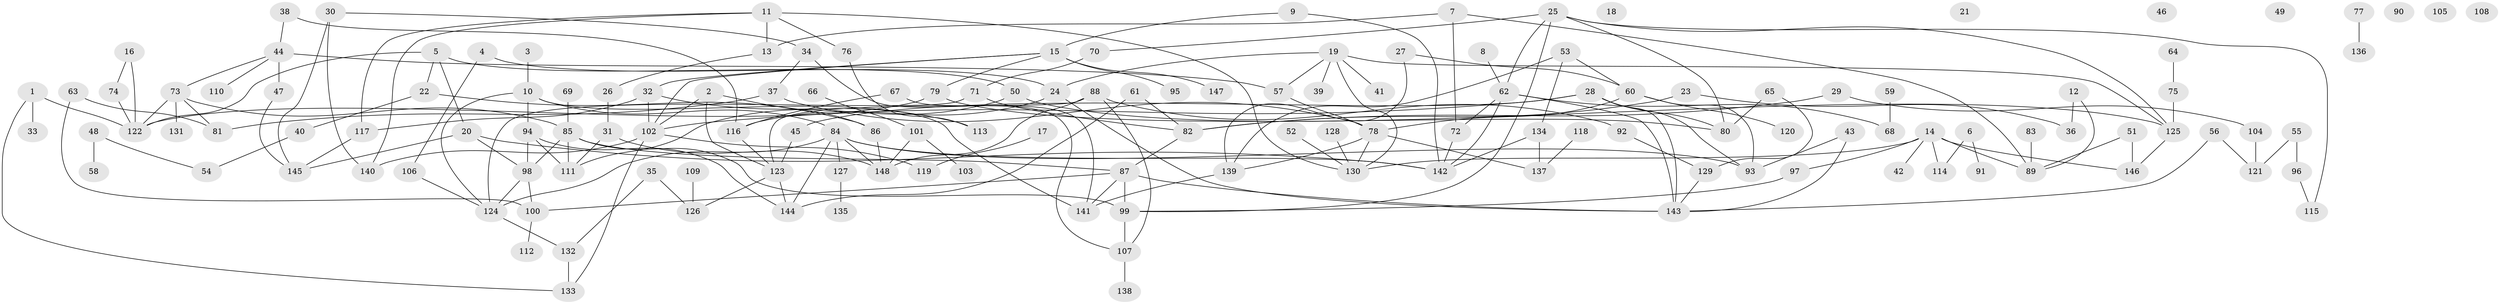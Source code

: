 // coarse degree distribution, {3: 0.08108108108108109, 1: 0.1891891891891892, 2: 0.08108108108108109, 6: 0.13513513513513514, 4: 0.08108108108108109, 5: 0.21621621621621623, 7: 0.08108108108108109, 10: 0.05405405405405406, 8: 0.05405405405405406, 11: 0.02702702702702703}
// Generated by graph-tools (version 1.1) at 2025/35/03/04/25 23:35:43]
// undirected, 148 vertices, 208 edges
graph export_dot {
  node [color=gray90,style=filled];
  1;
  2;
  3;
  4;
  5;
  6;
  7;
  8;
  9;
  10;
  11;
  12;
  13;
  14;
  15;
  16;
  17;
  18;
  19;
  20;
  21;
  22;
  23;
  24;
  25;
  26;
  27;
  28;
  29;
  30;
  31;
  32;
  33;
  34;
  35;
  36;
  37;
  38;
  39;
  40;
  41;
  42;
  43;
  44;
  45;
  46;
  47;
  48;
  49;
  50;
  51;
  52;
  53;
  54;
  55;
  56;
  57;
  58;
  59;
  60;
  61;
  62;
  63;
  64;
  65;
  66;
  67;
  68;
  69;
  70;
  71;
  72;
  73;
  74;
  75;
  76;
  77;
  78;
  79;
  80;
  81;
  82;
  83;
  84;
  85;
  86;
  87;
  88;
  89;
  90;
  91;
  92;
  93;
  94;
  95;
  96;
  97;
  98;
  99;
  100;
  101;
  102;
  103;
  104;
  105;
  106;
  107;
  108;
  109;
  110;
  111;
  112;
  113;
  114;
  115;
  116;
  117;
  118;
  119;
  120;
  121;
  122;
  123;
  124;
  125;
  126;
  127;
  128;
  129;
  130;
  131;
  132;
  133;
  134;
  135;
  136;
  137;
  138;
  139;
  140;
  141;
  142;
  143;
  144;
  145;
  146;
  147;
  148;
  1 -- 33;
  1 -- 122;
  1 -- 133;
  2 -- 86;
  2 -- 102;
  2 -- 123;
  3 -- 10;
  4 -- 24;
  4 -- 106;
  5 -- 20;
  5 -- 22;
  5 -- 50;
  5 -- 122;
  6 -- 91;
  6 -- 114;
  7 -- 13;
  7 -- 72;
  7 -- 89;
  8 -- 62;
  9 -- 15;
  9 -- 142;
  10 -- 84;
  10 -- 94;
  10 -- 124;
  10 -- 141;
  11 -- 13;
  11 -- 76;
  11 -- 117;
  11 -- 130;
  11 -- 140;
  12 -- 36;
  12 -- 89;
  13 -- 26;
  14 -- 42;
  14 -- 89;
  14 -- 97;
  14 -- 114;
  14 -- 130;
  14 -- 146;
  15 -- 32;
  15 -- 79;
  15 -- 95;
  15 -- 102;
  15 -- 147;
  16 -- 74;
  16 -- 122;
  17 -- 119;
  19 -- 24;
  19 -- 39;
  19 -- 41;
  19 -- 57;
  19 -- 125;
  19 -- 130;
  20 -- 98;
  20 -- 142;
  20 -- 145;
  22 -- 40;
  22 -- 86;
  23 -- 36;
  23 -- 82;
  24 -- 116;
  24 -- 143;
  25 -- 62;
  25 -- 70;
  25 -- 80;
  25 -- 99;
  25 -- 115;
  25 -- 125;
  26 -- 31;
  27 -- 60;
  27 -- 139;
  28 -- 45;
  28 -- 80;
  28 -- 93;
  28 -- 102;
  28 -- 143;
  29 -- 82;
  29 -- 104;
  30 -- 34;
  30 -- 140;
  30 -- 145;
  31 -- 111;
  31 -- 148;
  32 -- 102;
  32 -- 113;
  32 -- 117;
  34 -- 37;
  34 -- 107;
  35 -- 126;
  35 -- 132;
  37 -- 78;
  37 -- 81;
  38 -- 44;
  38 -- 116;
  40 -- 54;
  43 -- 93;
  43 -- 143;
  44 -- 47;
  44 -- 57;
  44 -- 73;
  44 -- 110;
  45 -- 123;
  47 -- 145;
  48 -- 54;
  48 -- 58;
  50 -- 111;
  50 -- 125;
  51 -- 89;
  51 -- 146;
  52 -- 130;
  53 -- 60;
  53 -- 134;
  53 -- 139;
  55 -- 96;
  55 -- 121;
  56 -- 121;
  56 -- 143;
  57 -- 78;
  59 -- 68;
  60 -- 78;
  60 -- 93;
  60 -- 120;
  61 -- 82;
  61 -- 144;
  62 -- 68;
  62 -- 72;
  62 -- 142;
  62 -- 143;
  63 -- 81;
  63 -- 100;
  64 -- 75;
  65 -- 80;
  65 -- 129;
  66 -- 101;
  67 -- 116;
  67 -- 141;
  69 -- 85;
  70 -- 71;
  71 -- 82;
  71 -- 124;
  72 -- 142;
  73 -- 81;
  73 -- 85;
  73 -- 122;
  73 -- 131;
  74 -- 122;
  75 -- 125;
  76 -- 113;
  77 -- 136;
  78 -- 130;
  78 -- 137;
  78 -- 139;
  79 -- 80;
  79 -- 122;
  82 -- 87;
  83 -- 89;
  84 -- 93;
  84 -- 124;
  84 -- 127;
  84 -- 142;
  84 -- 144;
  84 -- 148;
  85 -- 87;
  85 -- 98;
  85 -- 99;
  85 -- 111;
  86 -- 148;
  87 -- 99;
  87 -- 100;
  87 -- 141;
  87 -- 143;
  88 -- 92;
  88 -- 107;
  88 -- 123;
  88 -- 148;
  92 -- 129;
  94 -- 98;
  94 -- 111;
  94 -- 144;
  96 -- 115;
  97 -- 99;
  98 -- 100;
  98 -- 124;
  99 -- 107;
  100 -- 112;
  101 -- 103;
  101 -- 148;
  102 -- 119;
  102 -- 133;
  102 -- 140;
  104 -- 121;
  106 -- 124;
  107 -- 138;
  109 -- 126;
  116 -- 123;
  117 -- 145;
  118 -- 137;
  123 -- 126;
  123 -- 144;
  124 -- 132;
  125 -- 146;
  127 -- 135;
  128 -- 130;
  129 -- 143;
  132 -- 133;
  134 -- 137;
  134 -- 142;
  139 -- 141;
}
